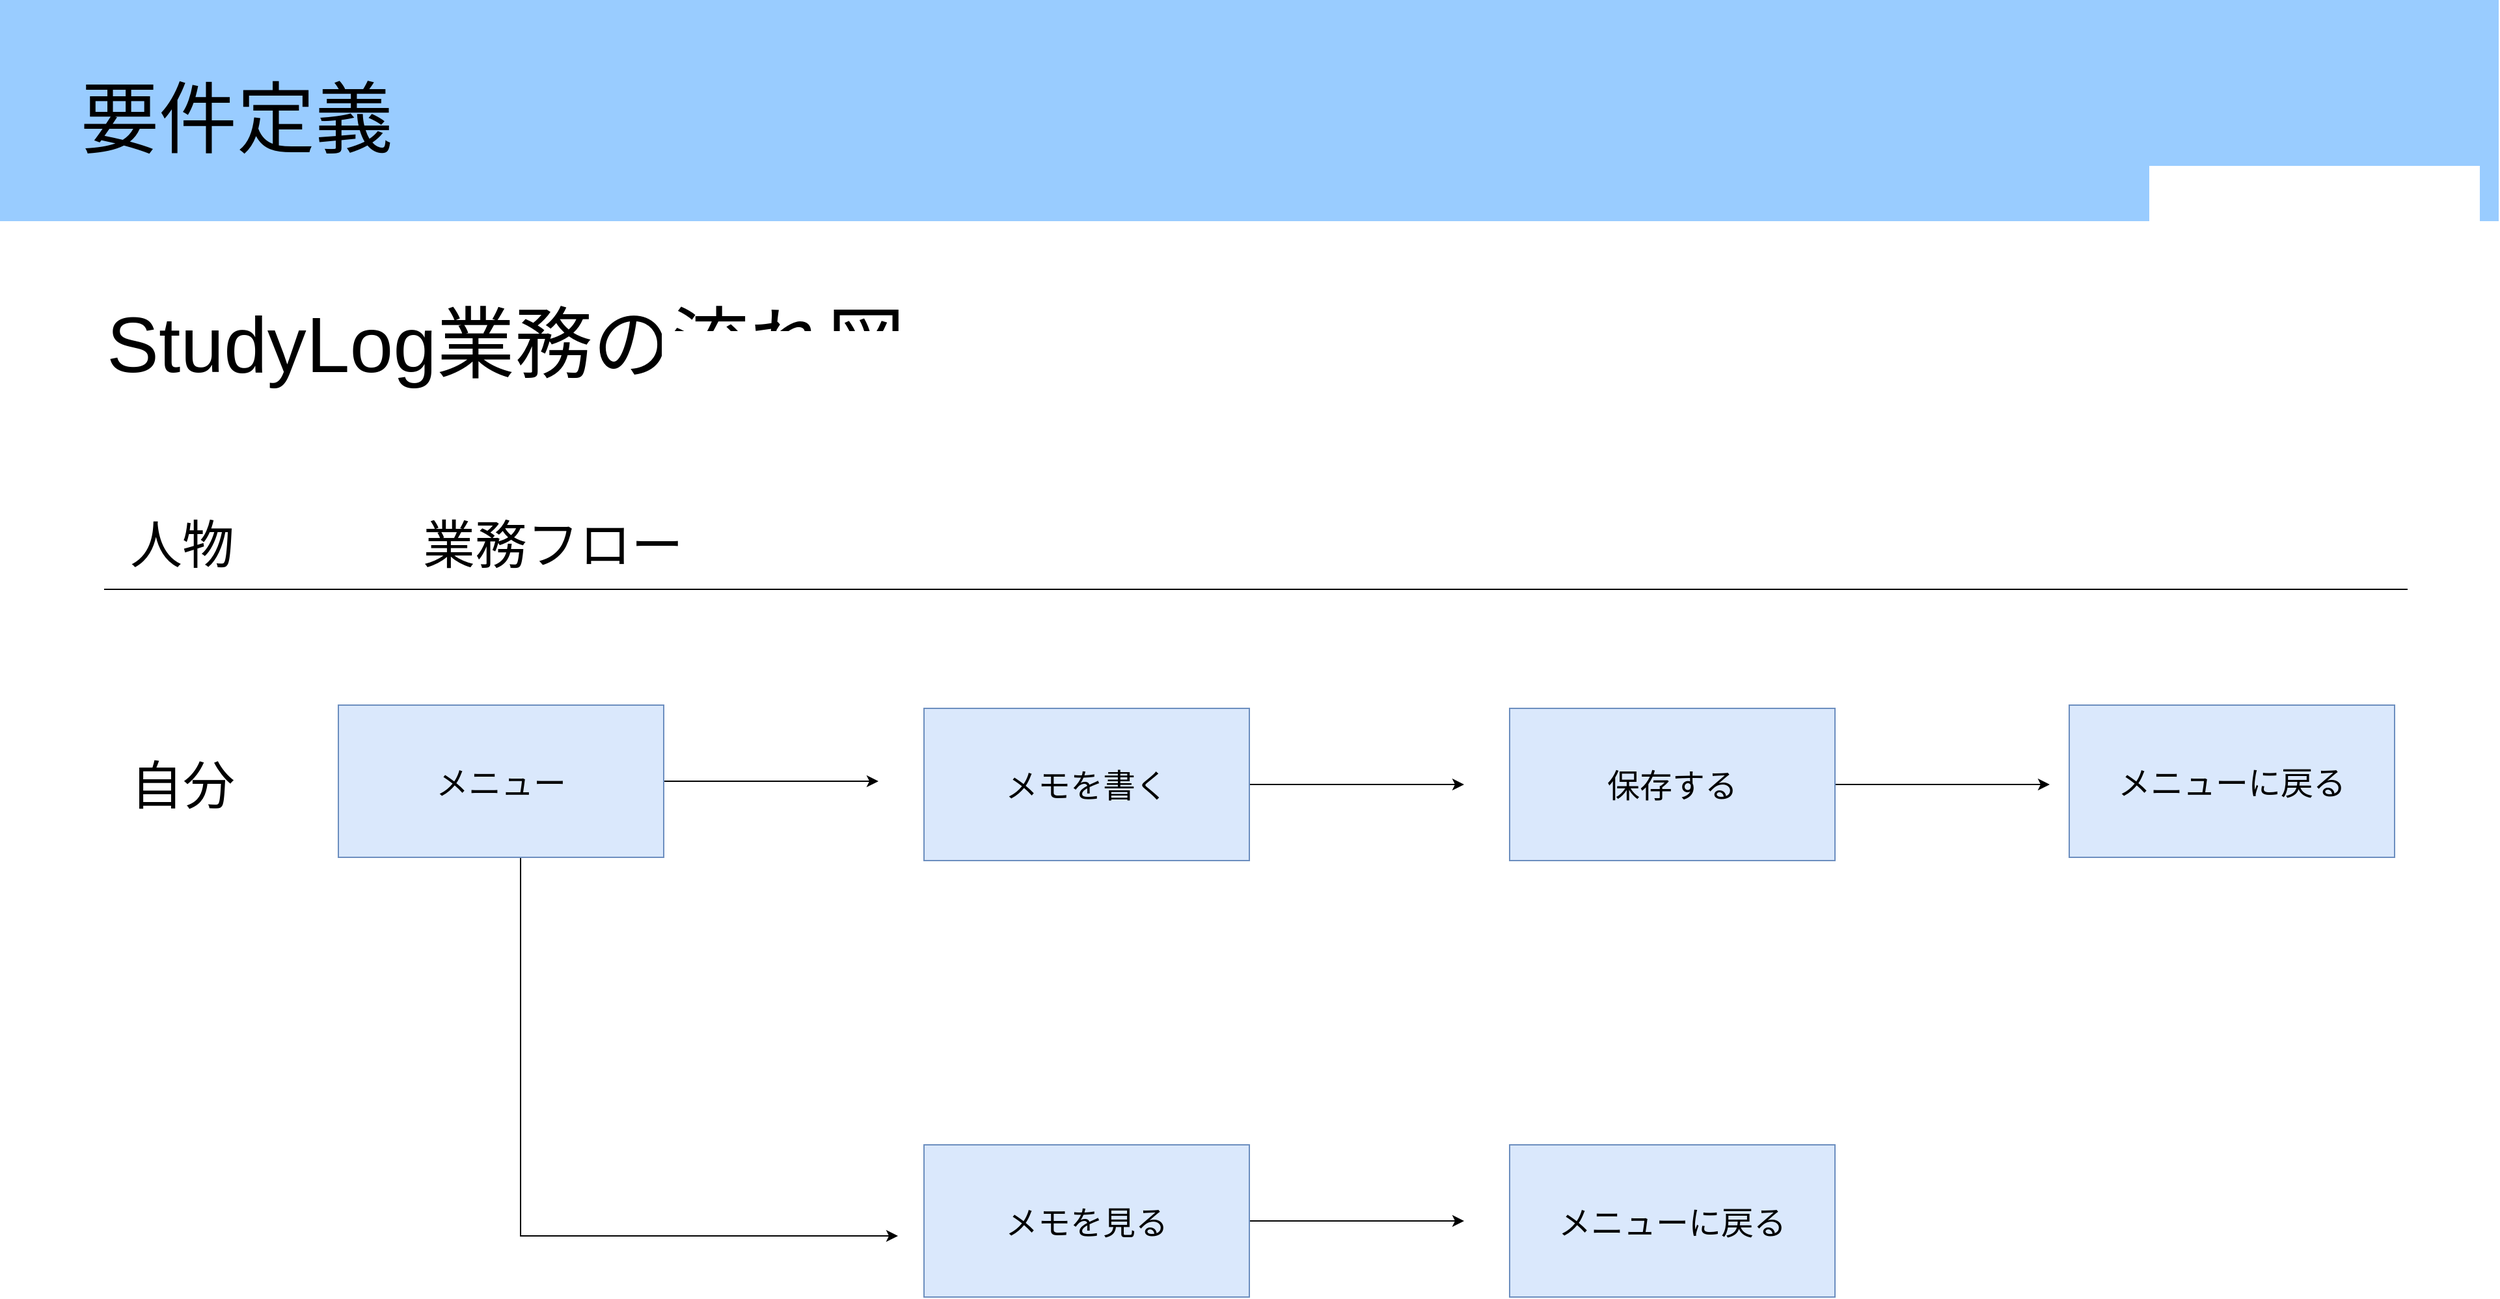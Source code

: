 <mxfile version="21.3.7" type="device">
  <diagram name="ページ1" id="A_pheN3tI0DfEyEbHp9e">
    <mxGraphModel dx="2122" dy="1256" grid="1" gridSize="10" guides="1" tooltips="1" connect="1" arrows="1" fold="1" page="1" pageScale="1" pageWidth="1920" pageHeight="1200" math="0" shadow="0">
      <root>
        <mxCell id="0" />
        <mxCell id="1" parent="0" />
        <mxCell id="3DgdE3LPg7VJF_UUsIfp-28" value="" style="rounded=0;whiteSpace=wrap;html=1;fillColor=#99CCFF;strokeColor=none;" parent="1" vertex="1">
          <mxGeometry width="1920" height="170" as="geometry" />
        </mxCell>
        <mxCell id="3DgdE3LPg7VJF_UUsIfp-1" value="" style="endArrow=none;html=1;rounded=0;" parent="1" edge="1">
          <mxGeometry width="50" height="50" relative="1" as="geometry">
            <mxPoint x="80" y="453" as="sourcePoint" />
            <mxPoint x="1850" y="453" as="targetPoint" />
          </mxGeometry>
        </mxCell>
        <mxCell id="3DgdE3LPg7VJF_UUsIfp-5" value="&lt;font style=&quot;font-size: 60px;&quot;&gt;StudyLog業務の流れ図&lt;/font&gt;" style="text;whiteSpace=wrap;html=1;" parent="1" vertex="1">
          <mxGeometry x="80" y="223" width="1120" height="130" as="geometry" />
        </mxCell>
        <mxCell id="3DgdE3LPg7VJF_UUsIfp-6" value="&lt;font style=&quot;font-size: 40px;&quot;&gt;人物&lt;/font&gt;" style="text;html=1;strokeColor=none;fillColor=none;align=center;verticalAlign=middle;whiteSpace=wrap;rounded=0;" parent="1" vertex="1">
          <mxGeometry x="80" y="363" width="120" height="110" as="geometry" />
        </mxCell>
        <mxCell id="3DgdE3LPg7VJF_UUsIfp-7" value="&lt;font style=&quot;font-size: 40px;&quot;&gt;業務フロー&lt;br&gt;&lt;/font&gt;" style="text;html=1;strokeColor=none;fillColor=none;align=center;verticalAlign=middle;whiteSpace=wrap;rounded=0;" parent="1" vertex="1">
          <mxGeometry x="240" y="363" width="370" height="110" as="geometry" />
        </mxCell>
        <mxCell id="3DgdE3LPg7VJF_UUsIfp-8" value="&lt;font style=&quot;font-size: 40px;&quot;&gt;自分&lt;br&gt;&lt;/font&gt;" style="text;html=1;strokeColor=none;fillColor=none;align=center;verticalAlign=middle;whiteSpace=wrap;rounded=0;" parent="1" vertex="1">
          <mxGeometry x="46.66" y="523" width="186.67" height="160" as="geometry" />
        </mxCell>
        <mxCell id="ZgAXJlykoXrbvAK32dJT-9" value="" style="edgeStyle=orthogonalEdgeStyle;rounded=0;orthogonalLoop=1;jettySize=auto;html=1;" edge="1" parent="1" source="3DgdE3LPg7VJF_UUsIfp-9">
          <mxGeometry relative="1" as="geometry">
            <mxPoint x="675" y="600.5" as="targetPoint" />
          </mxGeometry>
        </mxCell>
        <mxCell id="ZgAXJlykoXrbvAK32dJT-15" value="" style="edgeStyle=orthogonalEdgeStyle;rounded=0;orthogonalLoop=1;jettySize=auto;html=1;" edge="1" parent="1" source="3DgdE3LPg7VJF_UUsIfp-9">
          <mxGeometry relative="1" as="geometry">
            <mxPoint x="690" y="950" as="targetPoint" />
            <Array as="points">
              <mxPoint x="400" y="950" />
            </Array>
          </mxGeometry>
        </mxCell>
        <mxCell id="3DgdE3LPg7VJF_UUsIfp-9" value="&lt;font style=&quot;&quot;&gt;&lt;span style=&quot;font-size: 25px;&quot;&gt;メニュー&lt;/span&gt;&lt;br&gt;&lt;/font&gt;" style="text;html=1;strokeColor=#6c8ebf;fillColor=#dae8fc;align=center;verticalAlign=middle;whiteSpace=wrap;rounded=0;" parent="1" vertex="1">
          <mxGeometry x="260" y="542" width="250" height="117" as="geometry" />
        </mxCell>
        <mxCell id="3DgdE3LPg7VJF_UUsIfp-27" value="&lt;span style=&quot;font-size: 60px;&quot;&gt;要件定義&lt;/span&gt;" style="text;whiteSpace=wrap;html=1;" parent="1" vertex="1">
          <mxGeometry x="60" y="50" width="1120" height="130" as="geometry" />
        </mxCell>
        <mxCell id="ZgAXJlykoXrbvAK32dJT-11" value="" style="edgeStyle=orthogonalEdgeStyle;rounded=0;orthogonalLoop=1;jettySize=auto;html=1;" edge="1" parent="1" source="ZgAXJlykoXrbvAK32dJT-1">
          <mxGeometry relative="1" as="geometry">
            <mxPoint x="1125" y="603" as="targetPoint" />
          </mxGeometry>
        </mxCell>
        <mxCell id="ZgAXJlykoXrbvAK32dJT-1" value="&lt;font style=&quot;&quot;&gt;&lt;span style=&quot;font-size: 25px;&quot;&gt;メモを書く&lt;/span&gt;&lt;br&gt;&lt;/font&gt;" style="text;html=1;strokeColor=#6c8ebf;fillColor=#dae8fc;align=center;verticalAlign=middle;whiteSpace=wrap;rounded=0;" vertex="1" parent="1">
          <mxGeometry x="710" y="544.5" width="250" height="117" as="geometry" />
        </mxCell>
        <mxCell id="ZgAXJlykoXrbvAK32dJT-17" value="" style="edgeStyle=orthogonalEdgeStyle;rounded=0;orthogonalLoop=1;jettySize=auto;html=1;" edge="1" parent="1" source="ZgAXJlykoXrbvAK32dJT-2">
          <mxGeometry relative="1" as="geometry">
            <mxPoint x="1125" y="938.5" as="targetPoint" />
          </mxGeometry>
        </mxCell>
        <mxCell id="ZgAXJlykoXrbvAK32dJT-2" value="&lt;font style=&quot;&quot;&gt;&lt;span style=&quot;font-size: 25px;&quot;&gt;メモを見る&lt;/span&gt;&lt;br&gt;&lt;/font&gt;" style="text;html=1;strokeColor=#6c8ebf;fillColor=#dae8fc;align=center;verticalAlign=middle;whiteSpace=wrap;rounded=0;" vertex="1" parent="1">
          <mxGeometry x="710" y="880" width="250" height="117" as="geometry" />
        </mxCell>
        <mxCell id="ZgAXJlykoXrbvAK32dJT-13" value="" style="edgeStyle=orthogonalEdgeStyle;rounded=0;orthogonalLoop=1;jettySize=auto;html=1;" edge="1" parent="1" source="ZgAXJlykoXrbvAK32dJT-3">
          <mxGeometry relative="1" as="geometry">
            <mxPoint x="1575" y="603" as="targetPoint" />
          </mxGeometry>
        </mxCell>
        <mxCell id="ZgAXJlykoXrbvAK32dJT-3" value="&lt;span style=&quot;font-size: 25px;&quot;&gt;保存する&lt;br&gt;&lt;/span&gt;" style="text;html=1;strokeColor=#6c8ebf;fillColor=#dae8fc;align=center;verticalAlign=middle;whiteSpace=wrap;rounded=0;" vertex="1" parent="1">
          <mxGeometry x="1160" y="544.5" width="250" height="117" as="geometry" />
        </mxCell>
        <mxCell id="ZgAXJlykoXrbvAK32dJT-4" value="&lt;span style=&quot;font-size: 25px;&quot;&gt;メニューに戻る&lt;br&gt;&lt;/span&gt;" style="text;html=1;strokeColor=#6c8ebf;fillColor=#dae8fc;align=center;verticalAlign=middle;whiteSpace=wrap;rounded=0;" vertex="1" parent="1">
          <mxGeometry x="1160" y="880" width="250" height="117" as="geometry" />
        </mxCell>
        <mxCell id="ZgAXJlykoXrbvAK32dJT-5" value="&lt;span style=&quot;font-size: 25px;&quot;&gt;メニューに戻る&lt;br&gt;&lt;/span&gt;" style="text;html=1;strokeColor=#6c8ebf;fillColor=#dae8fc;align=center;verticalAlign=middle;whiteSpace=wrap;rounded=0;" vertex="1" parent="1">
          <mxGeometry x="1590" y="542" width="250" height="117" as="geometry" />
        </mxCell>
      </root>
    </mxGraphModel>
  </diagram>
</mxfile>
